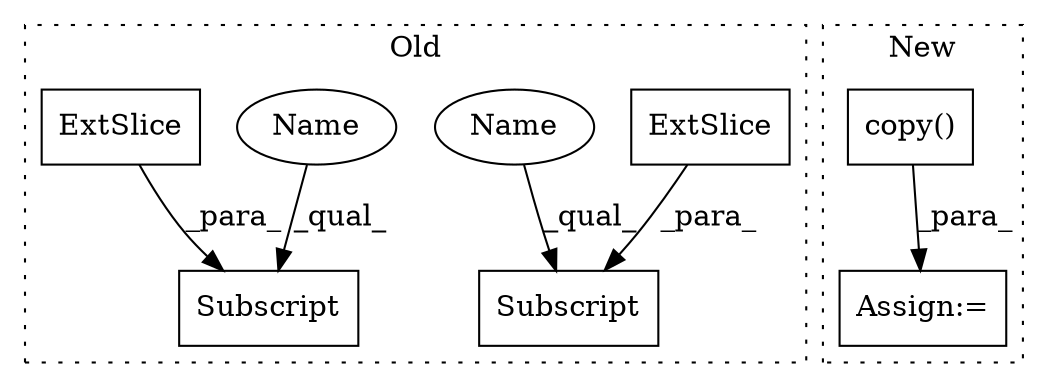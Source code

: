 digraph G {
subgraph cluster0 {
1 [label="ExtSlice" a="85" s="718" l="5" shape="box"];
3 [label="Subscript" a="63" s="718,0" l="15,0" shape="box"];
5 [label="Subscript" a="63" s="658,0" l="13,0" shape="box"];
6 [label="ExtSlice" a="85" s="658" l="5" shape="box"];
7 [label="Name" a="87" s="718" l="5" shape="ellipse"];
8 [label="Name" a="87" s="658" l="5" shape="ellipse"];
label = "Old";
style="dotted";
}
subgraph cluster1 {
2 [label="copy()" a="75" s="689" l="12" shape="box"];
4 [label="Assign:=" a="68" s="760" l="3" shape="box"];
label = "New";
style="dotted";
}
1 -> 3 [label="_para_"];
2 -> 4 [label="_para_"];
6 -> 5 [label="_para_"];
7 -> 3 [label="_qual_"];
8 -> 5 [label="_qual_"];
}
